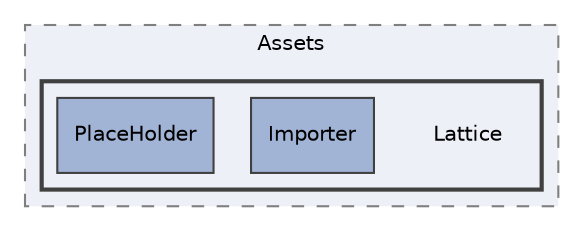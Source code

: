 digraph "C:/Users/Guille/LatticeAssembly/Assets/Lattice"
{
 // LATEX_PDF_SIZE
  edge [fontname="Helvetica",fontsize="10",labelfontname="Helvetica",labelfontsize="10"];
  node [fontname="Helvetica",fontsize="10",shape=record];
  compound=true
  subgraph clusterdir_8bc20651c52d64f68a2ad1811463e540 {
    graph [ bgcolor="#edf0f7", pencolor="grey50", style="filled,dashed,", label="Assets", fontname="Helvetica", fontsize="10", URL="dir_8bc20651c52d64f68a2ad1811463e540.html"]
  subgraph clusterdir_dd1ae9e70e0cb1e566297bb504f92561 {
    graph [ bgcolor="#edf0f7", pencolor="grey25", style="filled,bold,", label="", fontname="Helvetica", fontsize="10", URL="dir_dd1ae9e70e0cb1e566297bb504f92561.html"]
    dir_dd1ae9e70e0cb1e566297bb504f92561 [shape=plaintext, label="Lattice"];
  dir_794c44386406782ffd9b06a7f3ca77ab [shape=box, label="Importer", style="filled,", fillcolor="#a2b4d6", color="grey25", URL="dir_794c44386406782ffd9b06a7f3ca77ab.html"];
  dir_7de7bacea23b825917848cbd70ee47a7 [shape=box, label="PlaceHolder", style="filled,", fillcolor="#a2b4d6", color="grey25", URL="dir_7de7bacea23b825917848cbd70ee47a7.html"];
  }
  }
}
